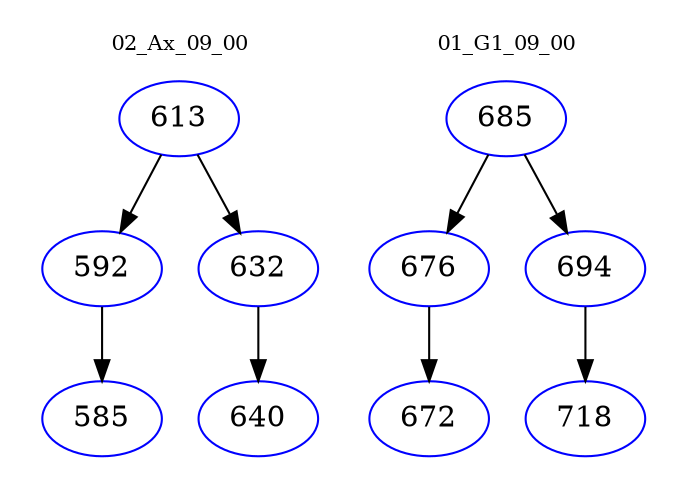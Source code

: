 digraph{
subgraph cluster_0 {
color = white
label = "02_Ax_09_00";
fontsize=10;
T0_613 [label="613", color="blue"]
T0_613 -> T0_592 [color="black"]
T0_592 [label="592", color="blue"]
T0_592 -> T0_585 [color="black"]
T0_585 [label="585", color="blue"]
T0_613 -> T0_632 [color="black"]
T0_632 [label="632", color="blue"]
T0_632 -> T0_640 [color="black"]
T0_640 [label="640", color="blue"]
}
subgraph cluster_1 {
color = white
label = "01_G1_09_00";
fontsize=10;
T1_685 [label="685", color="blue"]
T1_685 -> T1_676 [color="black"]
T1_676 [label="676", color="blue"]
T1_676 -> T1_672 [color="black"]
T1_672 [label="672", color="blue"]
T1_685 -> T1_694 [color="black"]
T1_694 [label="694", color="blue"]
T1_694 -> T1_718 [color="black"]
T1_718 [label="718", color="blue"]
}
}
